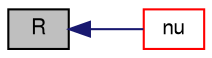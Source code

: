 digraph "R"
{
  bgcolor="transparent";
  edge [fontname="FreeSans",fontsize="10",labelfontname="FreeSans",labelfontsize="10"];
  node [fontname="FreeSans",fontsize="10",shape=record];
  rankdir="LR";
  Node2182 [label="R",height=0.2,width=0.4,color="black", fillcolor="grey75", style="filled", fontcolor="black"];
  Node2182 -> Node2183 [dir="back",color="midnightblue",fontsize="10",style="solid",fontname="FreeSans"];
  Node2183 [label="nu",height=0.2,width=0.4,color="red",URL="$a31102.html#aa739f3daeda1884fecc84f2b36a24021",tooltip="Return the laminar viscosity. "];
}
